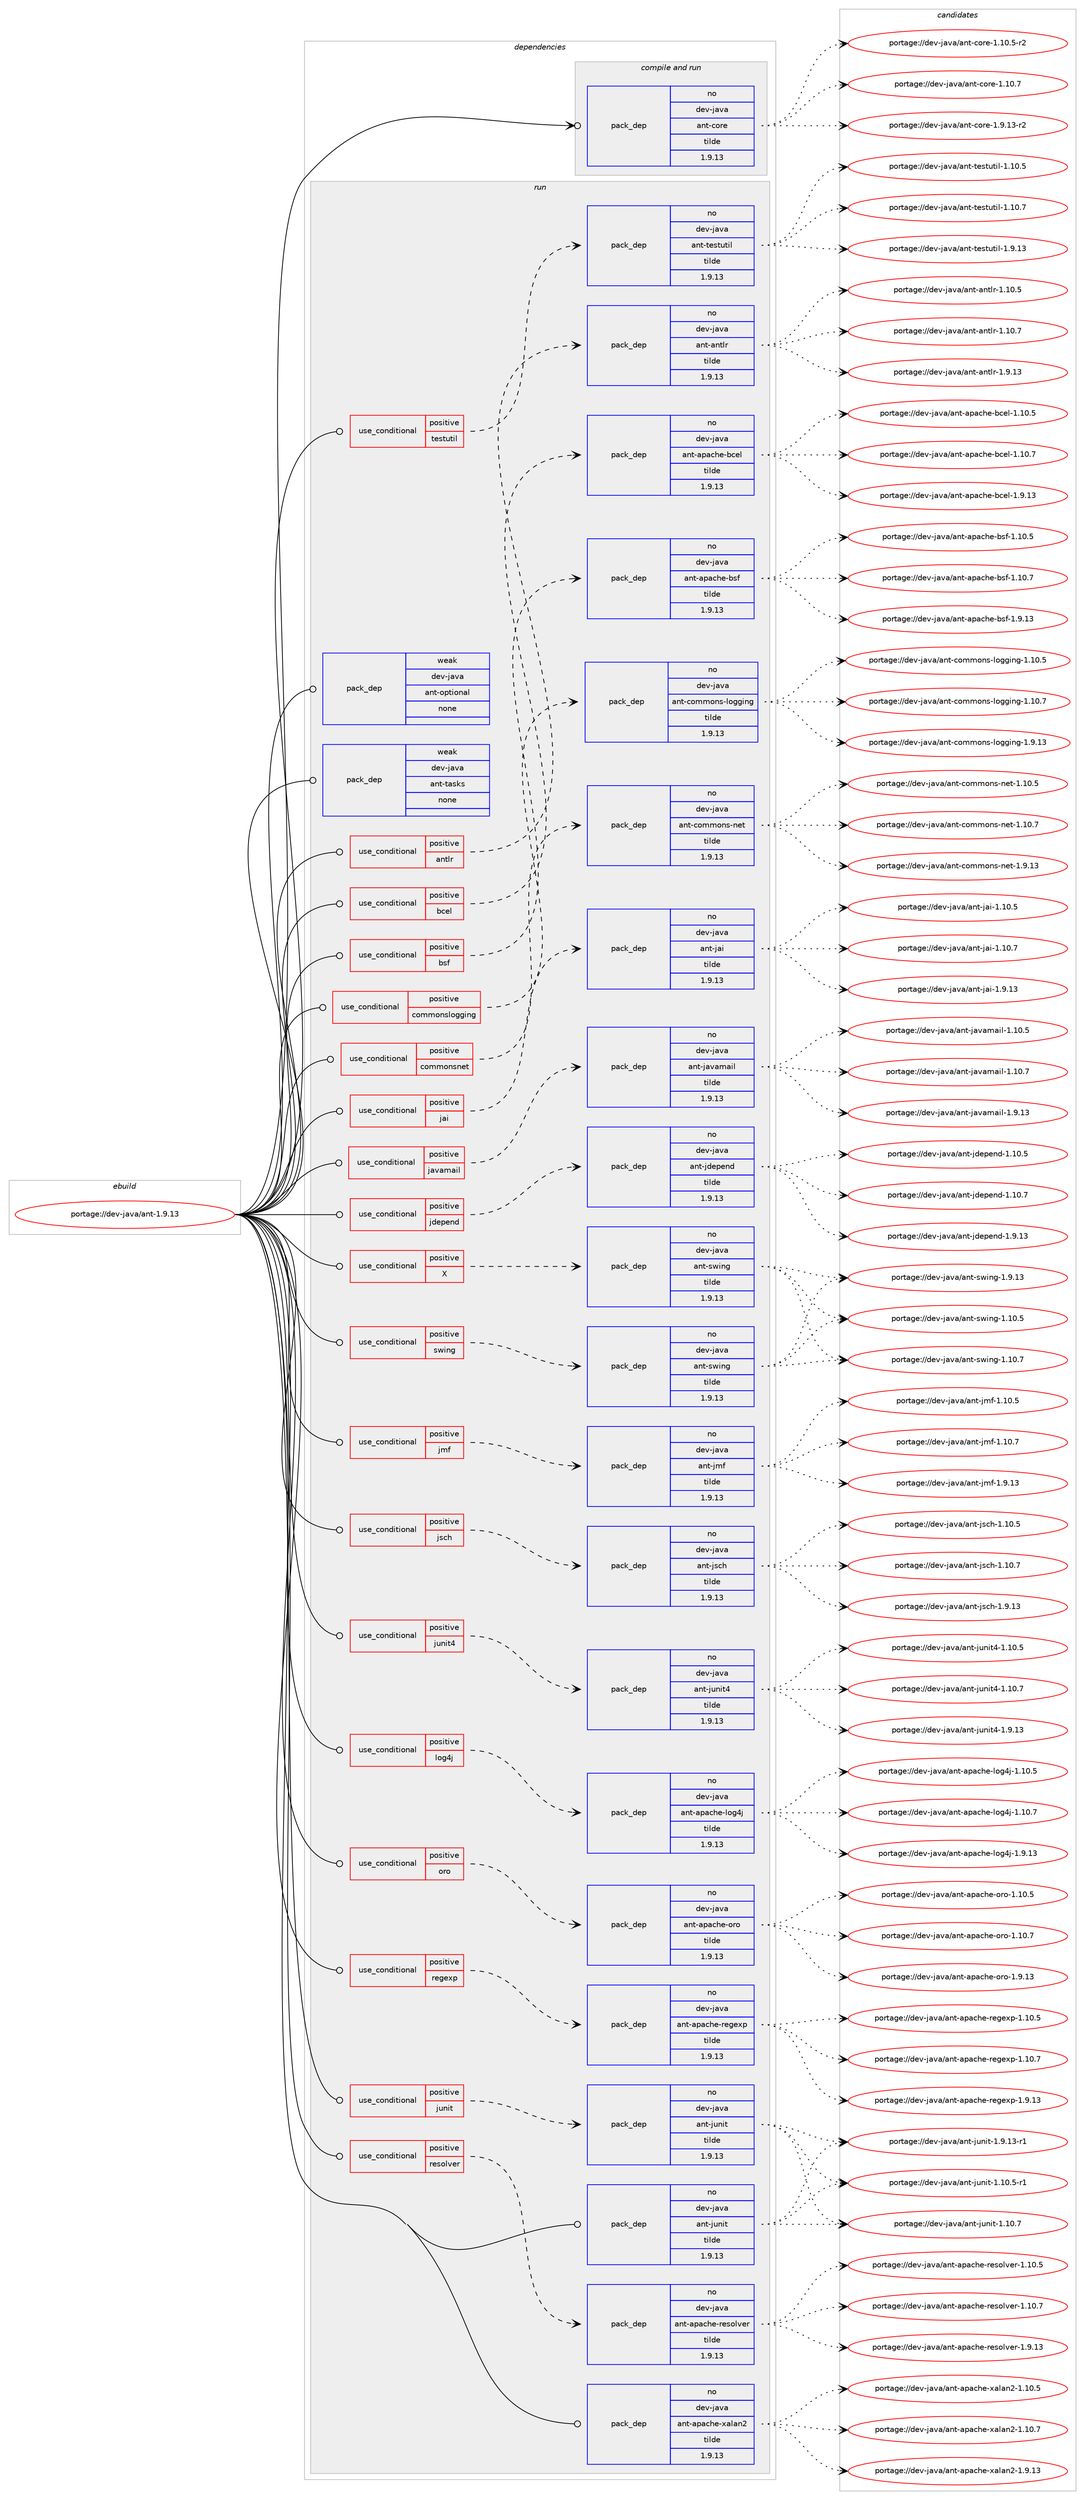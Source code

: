 digraph prolog {

# *************
# Graph options
# *************

newrank=true;
concentrate=true;
compound=true;
graph [rankdir=LR,fontname=Helvetica,fontsize=10,ranksep=1.5];#, ranksep=2.5, nodesep=0.2];
edge  [arrowhead=vee];
node  [fontname=Helvetica,fontsize=10];

# **********
# The ebuild
# **********

subgraph cluster_leftcol {
color=gray;
label=<<i>ebuild</i>>;
id [label="portage://dev-java/ant-1.9.13", color=red, width=4, href="../dev-java/ant-1.9.13.svg"];
}

# ****************
# The dependencies
# ****************

subgraph cluster_midcol {
color=gray;
label=<<i>dependencies</i>>;
subgraph cluster_compile {
fillcolor="#eeeeee";
style=filled;
label=<<i>compile</i>>;
}
subgraph cluster_compileandrun {
fillcolor="#eeeeee";
style=filled;
label=<<i>compile and run</i>>;
subgraph pack65206 {
dependency85888 [label=<<TABLE BORDER="0" CELLBORDER="1" CELLSPACING="0" CELLPADDING="4" WIDTH="220"><TR><TD ROWSPAN="6" CELLPADDING="30">pack_dep</TD></TR><TR><TD WIDTH="110">no</TD></TR><TR><TD>dev-java</TD></TR><TR><TD>ant-core</TD></TR><TR><TD>tilde</TD></TR><TR><TD>1.9.13</TD></TR></TABLE>>, shape=none, color=blue];
}
id:e -> dependency85888:w [weight=20,style="solid",arrowhead="odotvee"];
}
subgraph cluster_run {
fillcolor="#eeeeee";
style=filled;
label=<<i>run</i>>;
subgraph cond17969 {
dependency85889 [label=<<TABLE BORDER="0" CELLBORDER="1" CELLSPACING="0" CELLPADDING="4"><TR><TD ROWSPAN="3" CELLPADDING="10">use_conditional</TD></TR><TR><TD>positive</TD></TR><TR><TD>X</TD></TR></TABLE>>, shape=none, color=red];
subgraph pack65207 {
dependency85890 [label=<<TABLE BORDER="0" CELLBORDER="1" CELLSPACING="0" CELLPADDING="4" WIDTH="220"><TR><TD ROWSPAN="6" CELLPADDING="30">pack_dep</TD></TR><TR><TD WIDTH="110">no</TD></TR><TR><TD>dev-java</TD></TR><TR><TD>ant-swing</TD></TR><TR><TD>tilde</TD></TR><TR><TD>1.9.13</TD></TR></TABLE>>, shape=none, color=blue];
}
dependency85889:e -> dependency85890:w [weight=20,style="dashed",arrowhead="vee"];
}
id:e -> dependency85889:w [weight=20,style="solid",arrowhead="odot"];
subgraph cond17970 {
dependency85891 [label=<<TABLE BORDER="0" CELLBORDER="1" CELLSPACING="0" CELLPADDING="4"><TR><TD ROWSPAN="3" CELLPADDING="10">use_conditional</TD></TR><TR><TD>positive</TD></TR><TR><TD>antlr</TD></TR></TABLE>>, shape=none, color=red];
subgraph pack65208 {
dependency85892 [label=<<TABLE BORDER="0" CELLBORDER="1" CELLSPACING="0" CELLPADDING="4" WIDTH="220"><TR><TD ROWSPAN="6" CELLPADDING="30">pack_dep</TD></TR><TR><TD WIDTH="110">no</TD></TR><TR><TD>dev-java</TD></TR><TR><TD>ant-antlr</TD></TR><TR><TD>tilde</TD></TR><TR><TD>1.9.13</TD></TR></TABLE>>, shape=none, color=blue];
}
dependency85891:e -> dependency85892:w [weight=20,style="dashed",arrowhead="vee"];
}
id:e -> dependency85891:w [weight=20,style="solid",arrowhead="odot"];
subgraph cond17971 {
dependency85893 [label=<<TABLE BORDER="0" CELLBORDER="1" CELLSPACING="0" CELLPADDING="4"><TR><TD ROWSPAN="3" CELLPADDING="10">use_conditional</TD></TR><TR><TD>positive</TD></TR><TR><TD>bcel</TD></TR></TABLE>>, shape=none, color=red];
subgraph pack65209 {
dependency85894 [label=<<TABLE BORDER="0" CELLBORDER="1" CELLSPACING="0" CELLPADDING="4" WIDTH="220"><TR><TD ROWSPAN="6" CELLPADDING="30">pack_dep</TD></TR><TR><TD WIDTH="110">no</TD></TR><TR><TD>dev-java</TD></TR><TR><TD>ant-apache-bcel</TD></TR><TR><TD>tilde</TD></TR><TR><TD>1.9.13</TD></TR></TABLE>>, shape=none, color=blue];
}
dependency85893:e -> dependency85894:w [weight=20,style="dashed",arrowhead="vee"];
}
id:e -> dependency85893:w [weight=20,style="solid",arrowhead="odot"];
subgraph cond17972 {
dependency85895 [label=<<TABLE BORDER="0" CELLBORDER="1" CELLSPACING="0" CELLPADDING="4"><TR><TD ROWSPAN="3" CELLPADDING="10">use_conditional</TD></TR><TR><TD>positive</TD></TR><TR><TD>bsf</TD></TR></TABLE>>, shape=none, color=red];
subgraph pack65210 {
dependency85896 [label=<<TABLE BORDER="0" CELLBORDER="1" CELLSPACING="0" CELLPADDING="4" WIDTH="220"><TR><TD ROWSPAN="6" CELLPADDING="30">pack_dep</TD></TR><TR><TD WIDTH="110">no</TD></TR><TR><TD>dev-java</TD></TR><TR><TD>ant-apache-bsf</TD></TR><TR><TD>tilde</TD></TR><TR><TD>1.9.13</TD></TR></TABLE>>, shape=none, color=blue];
}
dependency85895:e -> dependency85896:w [weight=20,style="dashed",arrowhead="vee"];
}
id:e -> dependency85895:w [weight=20,style="solid",arrowhead="odot"];
subgraph cond17973 {
dependency85897 [label=<<TABLE BORDER="0" CELLBORDER="1" CELLSPACING="0" CELLPADDING="4"><TR><TD ROWSPAN="3" CELLPADDING="10">use_conditional</TD></TR><TR><TD>positive</TD></TR><TR><TD>commonslogging</TD></TR></TABLE>>, shape=none, color=red];
subgraph pack65211 {
dependency85898 [label=<<TABLE BORDER="0" CELLBORDER="1" CELLSPACING="0" CELLPADDING="4" WIDTH="220"><TR><TD ROWSPAN="6" CELLPADDING="30">pack_dep</TD></TR><TR><TD WIDTH="110">no</TD></TR><TR><TD>dev-java</TD></TR><TR><TD>ant-commons-logging</TD></TR><TR><TD>tilde</TD></TR><TR><TD>1.9.13</TD></TR></TABLE>>, shape=none, color=blue];
}
dependency85897:e -> dependency85898:w [weight=20,style="dashed",arrowhead="vee"];
}
id:e -> dependency85897:w [weight=20,style="solid",arrowhead="odot"];
subgraph cond17974 {
dependency85899 [label=<<TABLE BORDER="0" CELLBORDER="1" CELLSPACING="0" CELLPADDING="4"><TR><TD ROWSPAN="3" CELLPADDING="10">use_conditional</TD></TR><TR><TD>positive</TD></TR><TR><TD>commonsnet</TD></TR></TABLE>>, shape=none, color=red];
subgraph pack65212 {
dependency85900 [label=<<TABLE BORDER="0" CELLBORDER="1" CELLSPACING="0" CELLPADDING="4" WIDTH="220"><TR><TD ROWSPAN="6" CELLPADDING="30">pack_dep</TD></TR><TR><TD WIDTH="110">no</TD></TR><TR><TD>dev-java</TD></TR><TR><TD>ant-commons-net</TD></TR><TR><TD>tilde</TD></TR><TR><TD>1.9.13</TD></TR></TABLE>>, shape=none, color=blue];
}
dependency85899:e -> dependency85900:w [weight=20,style="dashed",arrowhead="vee"];
}
id:e -> dependency85899:w [weight=20,style="solid",arrowhead="odot"];
subgraph cond17975 {
dependency85901 [label=<<TABLE BORDER="0" CELLBORDER="1" CELLSPACING="0" CELLPADDING="4"><TR><TD ROWSPAN="3" CELLPADDING="10">use_conditional</TD></TR><TR><TD>positive</TD></TR><TR><TD>jai</TD></TR></TABLE>>, shape=none, color=red];
subgraph pack65213 {
dependency85902 [label=<<TABLE BORDER="0" CELLBORDER="1" CELLSPACING="0" CELLPADDING="4" WIDTH="220"><TR><TD ROWSPAN="6" CELLPADDING="30">pack_dep</TD></TR><TR><TD WIDTH="110">no</TD></TR><TR><TD>dev-java</TD></TR><TR><TD>ant-jai</TD></TR><TR><TD>tilde</TD></TR><TR><TD>1.9.13</TD></TR></TABLE>>, shape=none, color=blue];
}
dependency85901:e -> dependency85902:w [weight=20,style="dashed",arrowhead="vee"];
}
id:e -> dependency85901:w [weight=20,style="solid",arrowhead="odot"];
subgraph cond17976 {
dependency85903 [label=<<TABLE BORDER="0" CELLBORDER="1" CELLSPACING="0" CELLPADDING="4"><TR><TD ROWSPAN="3" CELLPADDING="10">use_conditional</TD></TR><TR><TD>positive</TD></TR><TR><TD>javamail</TD></TR></TABLE>>, shape=none, color=red];
subgraph pack65214 {
dependency85904 [label=<<TABLE BORDER="0" CELLBORDER="1" CELLSPACING="0" CELLPADDING="4" WIDTH="220"><TR><TD ROWSPAN="6" CELLPADDING="30">pack_dep</TD></TR><TR><TD WIDTH="110">no</TD></TR><TR><TD>dev-java</TD></TR><TR><TD>ant-javamail</TD></TR><TR><TD>tilde</TD></TR><TR><TD>1.9.13</TD></TR></TABLE>>, shape=none, color=blue];
}
dependency85903:e -> dependency85904:w [weight=20,style="dashed",arrowhead="vee"];
}
id:e -> dependency85903:w [weight=20,style="solid",arrowhead="odot"];
subgraph cond17977 {
dependency85905 [label=<<TABLE BORDER="0" CELLBORDER="1" CELLSPACING="0" CELLPADDING="4"><TR><TD ROWSPAN="3" CELLPADDING="10">use_conditional</TD></TR><TR><TD>positive</TD></TR><TR><TD>jdepend</TD></TR></TABLE>>, shape=none, color=red];
subgraph pack65215 {
dependency85906 [label=<<TABLE BORDER="0" CELLBORDER="1" CELLSPACING="0" CELLPADDING="4" WIDTH="220"><TR><TD ROWSPAN="6" CELLPADDING="30">pack_dep</TD></TR><TR><TD WIDTH="110">no</TD></TR><TR><TD>dev-java</TD></TR><TR><TD>ant-jdepend</TD></TR><TR><TD>tilde</TD></TR><TR><TD>1.9.13</TD></TR></TABLE>>, shape=none, color=blue];
}
dependency85905:e -> dependency85906:w [weight=20,style="dashed",arrowhead="vee"];
}
id:e -> dependency85905:w [weight=20,style="solid",arrowhead="odot"];
subgraph cond17978 {
dependency85907 [label=<<TABLE BORDER="0" CELLBORDER="1" CELLSPACING="0" CELLPADDING="4"><TR><TD ROWSPAN="3" CELLPADDING="10">use_conditional</TD></TR><TR><TD>positive</TD></TR><TR><TD>jmf</TD></TR></TABLE>>, shape=none, color=red];
subgraph pack65216 {
dependency85908 [label=<<TABLE BORDER="0" CELLBORDER="1" CELLSPACING="0" CELLPADDING="4" WIDTH="220"><TR><TD ROWSPAN="6" CELLPADDING="30">pack_dep</TD></TR><TR><TD WIDTH="110">no</TD></TR><TR><TD>dev-java</TD></TR><TR><TD>ant-jmf</TD></TR><TR><TD>tilde</TD></TR><TR><TD>1.9.13</TD></TR></TABLE>>, shape=none, color=blue];
}
dependency85907:e -> dependency85908:w [weight=20,style="dashed",arrowhead="vee"];
}
id:e -> dependency85907:w [weight=20,style="solid",arrowhead="odot"];
subgraph cond17979 {
dependency85909 [label=<<TABLE BORDER="0" CELLBORDER="1" CELLSPACING="0" CELLPADDING="4"><TR><TD ROWSPAN="3" CELLPADDING="10">use_conditional</TD></TR><TR><TD>positive</TD></TR><TR><TD>jsch</TD></TR></TABLE>>, shape=none, color=red];
subgraph pack65217 {
dependency85910 [label=<<TABLE BORDER="0" CELLBORDER="1" CELLSPACING="0" CELLPADDING="4" WIDTH="220"><TR><TD ROWSPAN="6" CELLPADDING="30">pack_dep</TD></TR><TR><TD WIDTH="110">no</TD></TR><TR><TD>dev-java</TD></TR><TR><TD>ant-jsch</TD></TR><TR><TD>tilde</TD></TR><TR><TD>1.9.13</TD></TR></TABLE>>, shape=none, color=blue];
}
dependency85909:e -> dependency85910:w [weight=20,style="dashed",arrowhead="vee"];
}
id:e -> dependency85909:w [weight=20,style="solid",arrowhead="odot"];
subgraph cond17980 {
dependency85911 [label=<<TABLE BORDER="0" CELLBORDER="1" CELLSPACING="0" CELLPADDING="4"><TR><TD ROWSPAN="3" CELLPADDING="10">use_conditional</TD></TR><TR><TD>positive</TD></TR><TR><TD>junit</TD></TR></TABLE>>, shape=none, color=red];
subgraph pack65218 {
dependency85912 [label=<<TABLE BORDER="0" CELLBORDER="1" CELLSPACING="0" CELLPADDING="4" WIDTH="220"><TR><TD ROWSPAN="6" CELLPADDING="30">pack_dep</TD></TR><TR><TD WIDTH="110">no</TD></TR><TR><TD>dev-java</TD></TR><TR><TD>ant-junit</TD></TR><TR><TD>tilde</TD></TR><TR><TD>1.9.13</TD></TR></TABLE>>, shape=none, color=blue];
}
dependency85911:e -> dependency85912:w [weight=20,style="dashed",arrowhead="vee"];
}
id:e -> dependency85911:w [weight=20,style="solid",arrowhead="odot"];
subgraph cond17981 {
dependency85913 [label=<<TABLE BORDER="0" CELLBORDER="1" CELLSPACING="0" CELLPADDING="4"><TR><TD ROWSPAN="3" CELLPADDING="10">use_conditional</TD></TR><TR><TD>positive</TD></TR><TR><TD>junit4</TD></TR></TABLE>>, shape=none, color=red];
subgraph pack65219 {
dependency85914 [label=<<TABLE BORDER="0" CELLBORDER="1" CELLSPACING="0" CELLPADDING="4" WIDTH="220"><TR><TD ROWSPAN="6" CELLPADDING="30">pack_dep</TD></TR><TR><TD WIDTH="110">no</TD></TR><TR><TD>dev-java</TD></TR><TR><TD>ant-junit4</TD></TR><TR><TD>tilde</TD></TR><TR><TD>1.9.13</TD></TR></TABLE>>, shape=none, color=blue];
}
dependency85913:e -> dependency85914:w [weight=20,style="dashed",arrowhead="vee"];
}
id:e -> dependency85913:w [weight=20,style="solid",arrowhead="odot"];
subgraph cond17982 {
dependency85915 [label=<<TABLE BORDER="0" CELLBORDER="1" CELLSPACING="0" CELLPADDING="4"><TR><TD ROWSPAN="3" CELLPADDING="10">use_conditional</TD></TR><TR><TD>positive</TD></TR><TR><TD>log4j</TD></TR></TABLE>>, shape=none, color=red];
subgraph pack65220 {
dependency85916 [label=<<TABLE BORDER="0" CELLBORDER="1" CELLSPACING="0" CELLPADDING="4" WIDTH="220"><TR><TD ROWSPAN="6" CELLPADDING="30">pack_dep</TD></TR><TR><TD WIDTH="110">no</TD></TR><TR><TD>dev-java</TD></TR><TR><TD>ant-apache-log4j</TD></TR><TR><TD>tilde</TD></TR><TR><TD>1.9.13</TD></TR></TABLE>>, shape=none, color=blue];
}
dependency85915:e -> dependency85916:w [weight=20,style="dashed",arrowhead="vee"];
}
id:e -> dependency85915:w [weight=20,style="solid",arrowhead="odot"];
subgraph cond17983 {
dependency85917 [label=<<TABLE BORDER="0" CELLBORDER="1" CELLSPACING="0" CELLPADDING="4"><TR><TD ROWSPAN="3" CELLPADDING="10">use_conditional</TD></TR><TR><TD>positive</TD></TR><TR><TD>oro</TD></TR></TABLE>>, shape=none, color=red];
subgraph pack65221 {
dependency85918 [label=<<TABLE BORDER="0" CELLBORDER="1" CELLSPACING="0" CELLPADDING="4" WIDTH="220"><TR><TD ROWSPAN="6" CELLPADDING="30">pack_dep</TD></TR><TR><TD WIDTH="110">no</TD></TR><TR><TD>dev-java</TD></TR><TR><TD>ant-apache-oro</TD></TR><TR><TD>tilde</TD></TR><TR><TD>1.9.13</TD></TR></TABLE>>, shape=none, color=blue];
}
dependency85917:e -> dependency85918:w [weight=20,style="dashed",arrowhead="vee"];
}
id:e -> dependency85917:w [weight=20,style="solid",arrowhead="odot"];
subgraph cond17984 {
dependency85919 [label=<<TABLE BORDER="0" CELLBORDER="1" CELLSPACING="0" CELLPADDING="4"><TR><TD ROWSPAN="3" CELLPADDING="10">use_conditional</TD></TR><TR><TD>positive</TD></TR><TR><TD>regexp</TD></TR></TABLE>>, shape=none, color=red];
subgraph pack65222 {
dependency85920 [label=<<TABLE BORDER="0" CELLBORDER="1" CELLSPACING="0" CELLPADDING="4" WIDTH="220"><TR><TD ROWSPAN="6" CELLPADDING="30">pack_dep</TD></TR><TR><TD WIDTH="110">no</TD></TR><TR><TD>dev-java</TD></TR><TR><TD>ant-apache-regexp</TD></TR><TR><TD>tilde</TD></TR><TR><TD>1.9.13</TD></TR></TABLE>>, shape=none, color=blue];
}
dependency85919:e -> dependency85920:w [weight=20,style="dashed",arrowhead="vee"];
}
id:e -> dependency85919:w [weight=20,style="solid",arrowhead="odot"];
subgraph cond17985 {
dependency85921 [label=<<TABLE BORDER="0" CELLBORDER="1" CELLSPACING="0" CELLPADDING="4"><TR><TD ROWSPAN="3" CELLPADDING="10">use_conditional</TD></TR><TR><TD>positive</TD></TR><TR><TD>resolver</TD></TR></TABLE>>, shape=none, color=red];
subgraph pack65223 {
dependency85922 [label=<<TABLE BORDER="0" CELLBORDER="1" CELLSPACING="0" CELLPADDING="4" WIDTH="220"><TR><TD ROWSPAN="6" CELLPADDING="30">pack_dep</TD></TR><TR><TD WIDTH="110">no</TD></TR><TR><TD>dev-java</TD></TR><TR><TD>ant-apache-resolver</TD></TR><TR><TD>tilde</TD></TR><TR><TD>1.9.13</TD></TR></TABLE>>, shape=none, color=blue];
}
dependency85921:e -> dependency85922:w [weight=20,style="dashed",arrowhead="vee"];
}
id:e -> dependency85921:w [weight=20,style="solid",arrowhead="odot"];
subgraph cond17986 {
dependency85923 [label=<<TABLE BORDER="0" CELLBORDER="1" CELLSPACING="0" CELLPADDING="4"><TR><TD ROWSPAN="3" CELLPADDING="10">use_conditional</TD></TR><TR><TD>positive</TD></TR><TR><TD>swing</TD></TR></TABLE>>, shape=none, color=red];
subgraph pack65224 {
dependency85924 [label=<<TABLE BORDER="0" CELLBORDER="1" CELLSPACING="0" CELLPADDING="4" WIDTH="220"><TR><TD ROWSPAN="6" CELLPADDING="30">pack_dep</TD></TR><TR><TD WIDTH="110">no</TD></TR><TR><TD>dev-java</TD></TR><TR><TD>ant-swing</TD></TR><TR><TD>tilde</TD></TR><TR><TD>1.9.13</TD></TR></TABLE>>, shape=none, color=blue];
}
dependency85923:e -> dependency85924:w [weight=20,style="dashed",arrowhead="vee"];
}
id:e -> dependency85923:w [weight=20,style="solid",arrowhead="odot"];
subgraph cond17987 {
dependency85925 [label=<<TABLE BORDER="0" CELLBORDER="1" CELLSPACING="0" CELLPADDING="4"><TR><TD ROWSPAN="3" CELLPADDING="10">use_conditional</TD></TR><TR><TD>positive</TD></TR><TR><TD>testutil</TD></TR></TABLE>>, shape=none, color=red];
subgraph pack65225 {
dependency85926 [label=<<TABLE BORDER="0" CELLBORDER="1" CELLSPACING="0" CELLPADDING="4" WIDTH="220"><TR><TD ROWSPAN="6" CELLPADDING="30">pack_dep</TD></TR><TR><TD WIDTH="110">no</TD></TR><TR><TD>dev-java</TD></TR><TR><TD>ant-testutil</TD></TR><TR><TD>tilde</TD></TR><TR><TD>1.9.13</TD></TR></TABLE>>, shape=none, color=blue];
}
dependency85925:e -> dependency85926:w [weight=20,style="dashed",arrowhead="vee"];
}
id:e -> dependency85925:w [weight=20,style="solid",arrowhead="odot"];
subgraph pack65226 {
dependency85927 [label=<<TABLE BORDER="0" CELLBORDER="1" CELLSPACING="0" CELLPADDING="4" WIDTH="220"><TR><TD ROWSPAN="6" CELLPADDING="30">pack_dep</TD></TR><TR><TD WIDTH="110">no</TD></TR><TR><TD>dev-java</TD></TR><TR><TD>ant-apache-xalan2</TD></TR><TR><TD>tilde</TD></TR><TR><TD>1.9.13</TD></TR></TABLE>>, shape=none, color=blue];
}
id:e -> dependency85927:w [weight=20,style="solid",arrowhead="odot"];
subgraph pack65227 {
dependency85928 [label=<<TABLE BORDER="0" CELLBORDER="1" CELLSPACING="0" CELLPADDING="4" WIDTH="220"><TR><TD ROWSPAN="6" CELLPADDING="30">pack_dep</TD></TR><TR><TD WIDTH="110">no</TD></TR><TR><TD>dev-java</TD></TR><TR><TD>ant-junit</TD></TR><TR><TD>tilde</TD></TR><TR><TD>1.9.13</TD></TR></TABLE>>, shape=none, color=blue];
}
id:e -> dependency85928:w [weight=20,style="solid",arrowhead="odot"];
subgraph pack65228 {
dependency85929 [label=<<TABLE BORDER="0" CELLBORDER="1" CELLSPACING="0" CELLPADDING="4" WIDTH="220"><TR><TD ROWSPAN="6" CELLPADDING="30">pack_dep</TD></TR><TR><TD WIDTH="110">weak</TD></TR><TR><TD>dev-java</TD></TR><TR><TD>ant-optional</TD></TR><TR><TD>none</TD></TR><TR><TD></TD></TR></TABLE>>, shape=none, color=blue];
}
id:e -> dependency85929:w [weight=20,style="solid",arrowhead="odot"];
subgraph pack65229 {
dependency85930 [label=<<TABLE BORDER="0" CELLBORDER="1" CELLSPACING="0" CELLPADDING="4" WIDTH="220"><TR><TD ROWSPAN="6" CELLPADDING="30">pack_dep</TD></TR><TR><TD WIDTH="110">weak</TD></TR><TR><TD>dev-java</TD></TR><TR><TD>ant-tasks</TD></TR><TR><TD>none</TD></TR><TR><TD></TD></TR></TABLE>>, shape=none, color=blue];
}
id:e -> dependency85930:w [weight=20,style="solid",arrowhead="odot"];
}
}

# **************
# The candidates
# **************

subgraph cluster_choices {
rank=same;
color=gray;
label=<<i>candidates</i>>;

subgraph choice65206 {
color=black;
nodesep=1;
choiceportage10010111845106971189747971101164599111114101454946494846534511450 [label="portage://dev-java/ant-core-1.10.5-r2", color=red, width=4,href="../dev-java/ant-core-1.10.5-r2.svg"];
choiceportage1001011184510697118974797110116459911111410145494649484655 [label="portage://dev-java/ant-core-1.10.7", color=red, width=4,href="../dev-java/ant-core-1.10.7.svg"];
choiceportage10010111845106971189747971101164599111114101454946574649514511450 [label="portage://dev-java/ant-core-1.9.13-r2", color=red, width=4,href="../dev-java/ant-core-1.9.13-r2.svg"];
dependency85888:e -> choiceportage10010111845106971189747971101164599111114101454946494846534511450:w [style=dotted,weight="100"];
dependency85888:e -> choiceportage1001011184510697118974797110116459911111410145494649484655:w [style=dotted,weight="100"];
dependency85888:e -> choiceportage10010111845106971189747971101164599111114101454946574649514511450:w [style=dotted,weight="100"];
}
subgraph choice65207 {
color=black;
nodesep=1;
choiceportage10010111845106971189747971101164511511910511010345494649484653 [label="portage://dev-java/ant-swing-1.10.5", color=red, width=4,href="../dev-java/ant-swing-1.10.5.svg"];
choiceportage10010111845106971189747971101164511511910511010345494649484655 [label="portage://dev-java/ant-swing-1.10.7", color=red, width=4,href="../dev-java/ant-swing-1.10.7.svg"];
choiceportage10010111845106971189747971101164511511910511010345494657464951 [label="portage://dev-java/ant-swing-1.9.13", color=red, width=4,href="../dev-java/ant-swing-1.9.13.svg"];
dependency85890:e -> choiceportage10010111845106971189747971101164511511910511010345494649484653:w [style=dotted,weight="100"];
dependency85890:e -> choiceportage10010111845106971189747971101164511511910511010345494649484655:w [style=dotted,weight="100"];
dependency85890:e -> choiceportage10010111845106971189747971101164511511910511010345494657464951:w [style=dotted,weight="100"];
}
subgraph choice65208 {
color=black;
nodesep=1;
choiceportage1001011184510697118974797110116459711011610811445494649484653 [label="portage://dev-java/ant-antlr-1.10.5", color=red, width=4,href="../dev-java/ant-antlr-1.10.5.svg"];
choiceportage1001011184510697118974797110116459711011610811445494649484655 [label="portage://dev-java/ant-antlr-1.10.7", color=red, width=4,href="../dev-java/ant-antlr-1.10.7.svg"];
choiceportage1001011184510697118974797110116459711011610811445494657464951 [label="portage://dev-java/ant-antlr-1.9.13", color=red, width=4,href="../dev-java/ant-antlr-1.9.13.svg"];
dependency85892:e -> choiceportage1001011184510697118974797110116459711011610811445494649484653:w [style=dotted,weight="100"];
dependency85892:e -> choiceportage1001011184510697118974797110116459711011610811445494649484655:w [style=dotted,weight="100"];
dependency85892:e -> choiceportage1001011184510697118974797110116459711011610811445494657464951:w [style=dotted,weight="100"];
}
subgraph choice65209 {
color=black;
nodesep=1;
choiceportage10010111845106971189747971101164597112979910410145989910110845494649484653 [label="portage://dev-java/ant-apache-bcel-1.10.5", color=red, width=4,href="../dev-java/ant-apache-bcel-1.10.5.svg"];
choiceportage10010111845106971189747971101164597112979910410145989910110845494649484655 [label="portage://dev-java/ant-apache-bcel-1.10.7", color=red, width=4,href="../dev-java/ant-apache-bcel-1.10.7.svg"];
choiceportage10010111845106971189747971101164597112979910410145989910110845494657464951 [label="portage://dev-java/ant-apache-bcel-1.9.13", color=red, width=4,href="../dev-java/ant-apache-bcel-1.9.13.svg"];
dependency85894:e -> choiceportage10010111845106971189747971101164597112979910410145989910110845494649484653:w [style=dotted,weight="100"];
dependency85894:e -> choiceportage10010111845106971189747971101164597112979910410145989910110845494649484655:w [style=dotted,weight="100"];
dependency85894:e -> choiceportage10010111845106971189747971101164597112979910410145989910110845494657464951:w [style=dotted,weight="100"];
}
subgraph choice65210 {
color=black;
nodesep=1;
choiceportage100101118451069711897479711011645971129799104101459811510245494649484653 [label="portage://dev-java/ant-apache-bsf-1.10.5", color=red, width=4,href="../dev-java/ant-apache-bsf-1.10.5.svg"];
choiceportage100101118451069711897479711011645971129799104101459811510245494649484655 [label="portage://dev-java/ant-apache-bsf-1.10.7", color=red, width=4,href="../dev-java/ant-apache-bsf-1.10.7.svg"];
choiceportage100101118451069711897479711011645971129799104101459811510245494657464951 [label="portage://dev-java/ant-apache-bsf-1.9.13", color=red, width=4,href="../dev-java/ant-apache-bsf-1.9.13.svg"];
dependency85896:e -> choiceportage100101118451069711897479711011645971129799104101459811510245494649484653:w [style=dotted,weight="100"];
dependency85896:e -> choiceportage100101118451069711897479711011645971129799104101459811510245494649484655:w [style=dotted,weight="100"];
dependency85896:e -> choiceportage100101118451069711897479711011645971129799104101459811510245494657464951:w [style=dotted,weight="100"];
}
subgraph choice65211 {
color=black;
nodesep=1;
choiceportage100101118451069711897479711011645991111091091111101154510811110310310511010345494649484653 [label="portage://dev-java/ant-commons-logging-1.10.5", color=red, width=4,href="../dev-java/ant-commons-logging-1.10.5.svg"];
choiceportage100101118451069711897479711011645991111091091111101154510811110310310511010345494649484655 [label="portage://dev-java/ant-commons-logging-1.10.7", color=red, width=4,href="../dev-java/ant-commons-logging-1.10.7.svg"];
choiceportage100101118451069711897479711011645991111091091111101154510811110310310511010345494657464951 [label="portage://dev-java/ant-commons-logging-1.9.13", color=red, width=4,href="../dev-java/ant-commons-logging-1.9.13.svg"];
dependency85898:e -> choiceportage100101118451069711897479711011645991111091091111101154510811110310310511010345494649484653:w [style=dotted,weight="100"];
dependency85898:e -> choiceportage100101118451069711897479711011645991111091091111101154510811110310310511010345494649484655:w [style=dotted,weight="100"];
dependency85898:e -> choiceportage100101118451069711897479711011645991111091091111101154510811110310310511010345494657464951:w [style=dotted,weight="100"];
}
subgraph choice65212 {
color=black;
nodesep=1;
choiceportage100101118451069711897479711011645991111091091111101154511010111645494649484653 [label="portage://dev-java/ant-commons-net-1.10.5", color=red, width=4,href="../dev-java/ant-commons-net-1.10.5.svg"];
choiceportage100101118451069711897479711011645991111091091111101154511010111645494649484655 [label="portage://dev-java/ant-commons-net-1.10.7", color=red, width=4,href="../dev-java/ant-commons-net-1.10.7.svg"];
choiceportage100101118451069711897479711011645991111091091111101154511010111645494657464951 [label="portage://dev-java/ant-commons-net-1.9.13", color=red, width=4,href="../dev-java/ant-commons-net-1.9.13.svg"];
dependency85900:e -> choiceportage100101118451069711897479711011645991111091091111101154511010111645494649484653:w [style=dotted,weight="100"];
dependency85900:e -> choiceportage100101118451069711897479711011645991111091091111101154511010111645494649484655:w [style=dotted,weight="100"];
dependency85900:e -> choiceportage100101118451069711897479711011645991111091091111101154511010111645494657464951:w [style=dotted,weight="100"];
}
subgraph choice65213 {
color=black;
nodesep=1;
choiceportage1001011184510697118974797110116451069710545494649484653 [label="portage://dev-java/ant-jai-1.10.5", color=red, width=4,href="../dev-java/ant-jai-1.10.5.svg"];
choiceportage1001011184510697118974797110116451069710545494649484655 [label="portage://dev-java/ant-jai-1.10.7", color=red, width=4,href="../dev-java/ant-jai-1.10.7.svg"];
choiceportage1001011184510697118974797110116451069710545494657464951 [label="portage://dev-java/ant-jai-1.9.13", color=red, width=4,href="../dev-java/ant-jai-1.9.13.svg"];
dependency85902:e -> choiceportage1001011184510697118974797110116451069710545494649484653:w [style=dotted,weight="100"];
dependency85902:e -> choiceportage1001011184510697118974797110116451069710545494649484655:w [style=dotted,weight="100"];
dependency85902:e -> choiceportage1001011184510697118974797110116451069710545494657464951:w [style=dotted,weight="100"];
}
subgraph choice65214 {
color=black;
nodesep=1;
choiceportage10010111845106971189747971101164510697118971099710510845494649484653 [label="portage://dev-java/ant-javamail-1.10.5", color=red, width=4,href="../dev-java/ant-javamail-1.10.5.svg"];
choiceportage10010111845106971189747971101164510697118971099710510845494649484655 [label="portage://dev-java/ant-javamail-1.10.7", color=red, width=4,href="../dev-java/ant-javamail-1.10.7.svg"];
choiceportage10010111845106971189747971101164510697118971099710510845494657464951 [label="portage://dev-java/ant-javamail-1.9.13", color=red, width=4,href="../dev-java/ant-javamail-1.9.13.svg"];
dependency85904:e -> choiceportage10010111845106971189747971101164510697118971099710510845494649484653:w [style=dotted,weight="100"];
dependency85904:e -> choiceportage10010111845106971189747971101164510697118971099710510845494649484655:w [style=dotted,weight="100"];
dependency85904:e -> choiceportage10010111845106971189747971101164510697118971099710510845494657464951:w [style=dotted,weight="100"];
}
subgraph choice65215 {
color=black;
nodesep=1;
choiceportage10010111845106971189747971101164510610010111210111010045494649484653 [label="portage://dev-java/ant-jdepend-1.10.5", color=red, width=4,href="../dev-java/ant-jdepend-1.10.5.svg"];
choiceportage10010111845106971189747971101164510610010111210111010045494649484655 [label="portage://dev-java/ant-jdepend-1.10.7", color=red, width=4,href="../dev-java/ant-jdepend-1.10.7.svg"];
choiceportage10010111845106971189747971101164510610010111210111010045494657464951 [label="portage://dev-java/ant-jdepend-1.9.13", color=red, width=4,href="../dev-java/ant-jdepend-1.9.13.svg"];
dependency85906:e -> choiceportage10010111845106971189747971101164510610010111210111010045494649484653:w [style=dotted,weight="100"];
dependency85906:e -> choiceportage10010111845106971189747971101164510610010111210111010045494649484655:w [style=dotted,weight="100"];
dependency85906:e -> choiceportage10010111845106971189747971101164510610010111210111010045494657464951:w [style=dotted,weight="100"];
}
subgraph choice65216 {
color=black;
nodesep=1;
choiceportage10010111845106971189747971101164510610910245494649484653 [label="portage://dev-java/ant-jmf-1.10.5", color=red, width=4,href="../dev-java/ant-jmf-1.10.5.svg"];
choiceportage10010111845106971189747971101164510610910245494649484655 [label="portage://dev-java/ant-jmf-1.10.7", color=red, width=4,href="../dev-java/ant-jmf-1.10.7.svg"];
choiceportage10010111845106971189747971101164510610910245494657464951 [label="portage://dev-java/ant-jmf-1.9.13", color=red, width=4,href="../dev-java/ant-jmf-1.9.13.svg"];
dependency85908:e -> choiceportage10010111845106971189747971101164510610910245494649484653:w [style=dotted,weight="100"];
dependency85908:e -> choiceportage10010111845106971189747971101164510610910245494649484655:w [style=dotted,weight="100"];
dependency85908:e -> choiceportage10010111845106971189747971101164510610910245494657464951:w [style=dotted,weight="100"];
}
subgraph choice65217 {
color=black;
nodesep=1;
choiceportage1001011184510697118974797110116451061159910445494649484653 [label="portage://dev-java/ant-jsch-1.10.5", color=red, width=4,href="../dev-java/ant-jsch-1.10.5.svg"];
choiceportage1001011184510697118974797110116451061159910445494649484655 [label="portage://dev-java/ant-jsch-1.10.7", color=red, width=4,href="../dev-java/ant-jsch-1.10.7.svg"];
choiceportage1001011184510697118974797110116451061159910445494657464951 [label="portage://dev-java/ant-jsch-1.9.13", color=red, width=4,href="../dev-java/ant-jsch-1.9.13.svg"];
dependency85910:e -> choiceportage1001011184510697118974797110116451061159910445494649484653:w [style=dotted,weight="100"];
dependency85910:e -> choiceportage1001011184510697118974797110116451061159910445494649484655:w [style=dotted,weight="100"];
dependency85910:e -> choiceportage1001011184510697118974797110116451061159910445494657464951:w [style=dotted,weight="100"];
}
subgraph choice65218 {
color=black;
nodesep=1;
choiceportage100101118451069711897479711011645106117110105116454946494846534511449 [label="portage://dev-java/ant-junit-1.10.5-r1", color=red, width=4,href="../dev-java/ant-junit-1.10.5-r1.svg"];
choiceportage10010111845106971189747971101164510611711010511645494649484655 [label="portage://dev-java/ant-junit-1.10.7", color=red, width=4,href="../dev-java/ant-junit-1.10.7.svg"];
choiceportage100101118451069711897479711011645106117110105116454946574649514511449 [label="portage://dev-java/ant-junit-1.9.13-r1", color=red, width=4,href="../dev-java/ant-junit-1.9.13-r1.svg"];
dependency85912:e -> choiceportage100101118451069711897479711011645106117110105116454946494846534511449:w [style=dotted,weight="100"];
dependency85912:e -> choiceportage10010111845106971189747971101164510611711010511645494649484655:w [style=dotted,weight="100"];
dependency85912:e -> choiceportage100101118451069711897479711011645106117110105116454946574649514511449:w [style=dotted,weight="100"];
}
subgraph choice65219 {
color=black;
nodesep=1;
choiceportage1001011184510697118974797110116451061171101051165245494649484653 [label="portage://dev-java/ant-junit4-1.10.5", color=red, width=4,href="../dev-java/ant-junit4-1.10.5.svg"];
choiceportage1001011184510697118974797110116451061171101051165245494649484655 [label="portage://dev-java/ant-junit4-1.10.7", color=red, width=4,href="../dev-java/ant-junit4-1.10.7.svg"];
choiceportage1001011184510697118974797110116451061171101051165245494657464951 [label="portage://dev-java/ant-junit4-1.9.13", color=red, width=4,href="../dev-java/ant-junit4-1.9.13.svg"];
dependency85914:e -> choiceportage1001011184510697118974797110116451061171101051165245494649484653:w [style=dotted,weight="100"];
dependency85914:e -> choiceportage1001011184510697118974797110116451061171101051165245494649484655:w [style=dotted,weight="100"];
dependency85914:e -> choiceportage1001011184510697118974797110116451061171101051165245494657464951:w [style=dotted,weight="100"];
}
subgraph choice65220 {
color=black;
nodesep=1;
choiceportage100101118451069711897479711011645971129799104101451081111035210645494649484653 [label="portage://dev-java/ant-apache-log4j-1.10.5", color=red, width=4,href="../dev-java/ant-apache-log4j-1.10.5.svg"];
choiceportage100101118451069711897479711011645971129799104101451081111035210645494649484655 [label="portage://dev-java/ant-apache-log4j-1.10.7", color=red, width=4,href="../dev-java/ant-apache-log4j-1.10.7.svg"];
choiceportage100101118451069711897479711011645971129799104101451081111035210645494657464951 [label="portage://dev-java/ant-apache-log4j-1.9.13", color=red, width=4,href="../dev-java/ant-apache-log4j-1.9.13.svg"];
dependency85916:e -> choiceportage100101118451069711897479711011645971129799104101451081111035210645494649484653:w [style=dotted,weight="100"];
dependency85916:e -> choiceportage100101118451069711897479711011645971129799104101451081111035210645494649484655:w [style=dotted,weight="100"];
dependency85916:e -> choiceportage100101118451069711897479711011645971129799104101451081111035210645494657464951:w [style=dotted,weight="100"];
}
subgraph choice65221 {
color=black;
nodesep=1;
choiceportage1001011184510697118974797110116459711297991041014511111411145494649484653 [label="portage://dev-java/ant-apache-oro-1.10.5", color=red, width=4,href="../dev-java/ant-apache-oro-1.10.5.svg"];
choiceportage1001011184510697118974797110116459711297991041014511111411145494649484655 [label="portage://dev-java/ant-apache-oro-1.10.7", color=red, width=4,href="../dev-java/ant-apache-oro-1.10.7.svg"];
choiceportage1001011184510697118974797110116459711297991041014511111411145494657464951 [label="portage://dev-java/ant-apache-oro-1.9.13", color=red, width=4,href="../dev-java/ant-apache-oro-1.9.13.svg"];
dependency85918:e -> choiceportage1001011184510697118974797110116459711297991041014511111411145494649484653:w [style=dotted,weight="100"];
dependency85918:e -> choiceportage1001011184510697118974797110116459711297991041014511111411145494649484655:w [style=dotted,weight="100"];
dependency85918:e -> choiceportage1001011184510697118974797110116459711297991041014511111411145494657464951:w [style=dotted,weight="100"];
}
subgraph choice65222 {
color=black;
nodesep=1;
choiceportage1001011184510697118974797110116459711297991041014511410110310112011245494649484653 [label="portage://dev-java/ant-apache-regexp-1.10.5", color=red, width=4,href="../dev-java/ant-apache-regexp-1.10.5.svg"];
choiceportage1001011184510697118974797110116459711297991041014511410110310112011245494649484655 [label="portage://dev-java/ant-apache-regexp-1.10.7", color=red, width=4,href="../dev-java/ant-apache-regexp-1.10.7.svg"];
choiceportage1001011184510697118974797110116459711297991041014511410110310112011245494657464951 [label="portage://dev-java/ant-apache-regexp-1.9.13", color=red, width=4,href="../dev-java/ant-apache-regexp-1.9.13.svg"];
dependency85920:e -> choiceportage1001011184510697118974797110116459711297991041014511410110310112011245494649484653:w [style=dotted,weight="100"];
dependency85920:e -> choiceportage1001011184510697118974797110116459711297991041014511410110310112011245494649484655:w [style=dotted,weight="100"];
dependency85920:e -> choiceportage1001011184510697118974797110116459711297991041014511410110310112011245494657464951:w [style=dotted,weight="100"];
}
subgraph choice65223 {
color=black;
nodesep=1;
choiceportage1001011184510697118974797110116459711297991041014511410111511110811810111445494649484653 [label="portage://dev-java/ant-apache-resolver-1.10.5", color=red, width=4,href="../dev-java/ant-apache-resolver-1.10.5.svg"];
choiceportage1001011184510697118974797110116459711297991041014511410111511110811810111445494649484655 [label="portage://dev-java/ant-apache-resolver-1.10.7", color=red, width=4,href="../dev-java/ant-apache-resolver-1.10.7.svg"];
choiceportage1001011184510697118974797110116459711297991041014511410111511110811810111445494657464951 [label="portage://dev-java/ant-apache-resolver-1.9.13", color=red, width=4,href="../dev-java/ant-apache-resolver-1.9.13.svg"];
dependency85922:e -> choiceportage1001011184510697118974797110116459711297991041014511410111511110811810111445494649484653:w [style=dotted,weight="100"];
dependency85922:e -> choiceportage1001011184510697118974797110116459711297991041014511410111511110811810111445494649484655:w [style=dotted,weight="100"];
dependency85922:e -> choiceportage1001011184510697118974797110116459711297991041014511410111511110811810111445494657464951:w [style=dotted,weight="100"];
}
subgraph choice65224 {
color=black;
nodesep=1;
choiceportage10010111845106971189747971101164511511910511010345494649484653 [label="portage://dev-java/ant-swing-1.10.5", color=red, width=4,href="../dev-java/ant-swing-1.10.5.svg"];
choiceportage10010111845106971189747971101164511511910511010345494649484655 [label="portage://dev-java/ant-swing-1.10.7", color=red, width=4,href="../dev-java/ant-swing-1.10.7.svg"];
choiceportage10010111845106971189747971101164511511910511010345494657464951 [label="portage://dev-java/ant-swing-1.9.13", color=red, width=4,href="../dev-java/ant-swing-1.9.13.svg"];
dependency85924:e -> choiceportage10010111845106971189747971101164511511910511010345494649484653:w [style=dotted,weight="100"];
dependency85924:e -> choiceportage10010111845106971189747971101164511511910511010345494649484655:w [style=dotted,weight="100"];
dependency85924:e -> choiceportage10010111845106971189747971101164511511910511010345494657464951:w [style=dotted,weight="100"];
}
subgraph choice65225 {
color=black;
nodesep=1;
choiceportage10010111845106971189747971101164511610111511611711610510845494649484653 [label="portage://dev-java/ant-testutil-1.10.5", color=red, width=4,href="../dev-java/ant-testutil-1.10.5.svg"];
choiceportage10010111845106971189747971101164511610111511611711610510845494649484655 [label="portage://dev-java/ant-testutil-1.10.7", color=red, width=4,href="../dev-java/ant-testutil-1.10.7.svg"];
choiceportage10010111845106971189747971101164511610111511611711610510845494657464951 [label="portage://dev-java/ant-testutil-1.9.13", color=red, width=4,href="../dev-java/ant-testutil-1.9.13.svg"];
dependency85926:e -> choiceportage10010111845106971189747971101164511610111511611711610510845494649484653:w [style=dotted,weight="100"];
dependency85926:e -> choiceportage10010111845106971189747971101164511610111511611711610510845494649484655:w [style=dotted,weight="100"];
dependency85926:e -> choiceportage10010111845106971189747971101164511610111511611711610510845494657464951:w [style=dotted,weight="100"];
}
subgraph choice65226 {
color=black;
nodesep=1;
choiceportage1001011184510697118974797110116459711297991041014512097108971105045494649484653 [label="portage://dev-java/ant-apache-xalan2-1.10.5", color=red, width=4,href="../dev-java/ant-apache-xalan2-1.10.5.svg"];
choiceportage1001011184510697118974797110116459711297991041014512097108971105045494649484655 [label="portage://dev-java/ant-apache-xalan2-1.10.7", color=red, width=4,href="../dev-java/ant-apache-xalan2-1.10.7.svg"];
choiceportage1001011184510697118974797110116459711297991041014512097108971105045494657464951 [label="portage://dev-java/ant-apache-xalan2-1.9.13", color=red, width=4,href="../dev-java/ant-apache-xalan2-1.9.13.svg"];
dependency85927:e -> choiceportage1001011184510697118974797110116459711297991041014512097108971105045494649484653:w [style=dotted,weight="100"];
dependency85927:e -> choiceportage1001011184510697118974797110116459711297991041014512097108971105045494649484655:w [style=dotted,weight="100"];
dependency85927:e -> choiceportage1001011184510697118974797110116459711297991041014512097108971105045494657464951:w [style=dotted,weight="100"];
}
subgraph choice65227 {
color=black;
nodesep=1;
choiceportage100101118451069711897479711011645106117110105116454946494846534511449 [label="portage://dev-java/ant-junit-1.10.5-r1", color=red, width=4,href="../dev-java/ant-junit-1.10.5-r1.svg"];
choiceportage10010111845106971189747971101164510611711010511645494649484655 [label="portage://dev-java/ant-junit-1.10.7", color=red, width=4,href="../dev-java/ant-junit-1.10.7.svg"];
choiceportage100101118451069711897479711011645106117110105116454946574649514511449 [label="portage://dev-java/ant-junit-1.9.13-r1", color=red, width=4,href="../dev-java/ant-junit-1.9.13-r1.svg"];
dependency85928:e -> choiceportage100101118451069711897479711011645106117110105116454946494846534511449:w [style=dotted,weight="100"];
dependency85928:e -> choiceportage10010111845106971189747971101164510611711010511645494649484655:w [style=dotted,weight="100"];
dependency85928:e -> choiceportage100101118451069711897479711011645106117110105116454946574649514511449:w [style=dotted,weight="100"];
}
subgraph choice65228 {
color=black;
nodesep=1;
}
subgraph choice65229 {
color=black;
nodesep=1;
}
}

}
